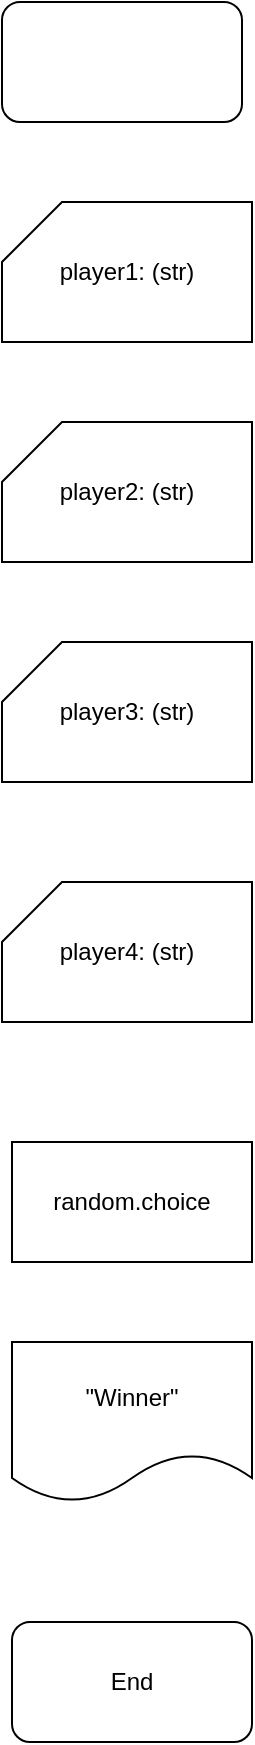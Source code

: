 <mxfile version="24.7.8">
  <diagram name="Page-1" id="qRWC9vrn6axPGKA0l182">
    <mxGraphModel dx="818" dy="932" grid="1" gridSize="10" guides="1" tooltips="1" connect="1" arrows="1" fold="1" page="1" pageScale="1" pageWidth="850" pageHeight="1100" math="0" shadow="0">
      <root>
        <mxCell id="0" />
        <mxCell id="1" parent="0" />
        <mxCell id="5-eORBrdmhPXeYzHDrgM-1" value="" style="rounded=1;whiteSpace=wrap;html=1;" vertex="1" parent="1">
          <mxGeometry x="365" y="30" width="120" height="60" as="geometry" />
        </mxCell>
        <mxCell id="5-eORBrdmhPXeYzHDrgM-2" value="player1: (str)" style="shape=card;whiteSpace=wrap;html=1;" vertex="1" parent="1">
          <mxGeometry x="365" y="130" width="125" height="70" as="geometry" />
        </mxCell>
        <mxCell id="5-eORBrdmhPXeYzHDrgM-3" value="player2: (str)" style="shape=card;whiteSpace=wrap;html=1;" vertex="1" parent="1">
          <mxGeometry x="365" y="240" width="125" height="70" as="geometry" />
        </mxCell>
        <mxCell id="5-eORBrdmhPXeYzHDrgM-4" value="player3: (str)" style="shape=card;whiteSpace=wrap;html=1;" vertex="1" parent="1">
          <mxGeometry x="365" y="350" width="125" height="70" as="geometry" />
        </mxCell>
        <mxCell id="5-eORBrdmhPXeYzHDrgM-5" value="player4: (str)" style="shape=card;whiteSpace=wrap;html=1;" vertex="1" parent="1">
          <mxGeometry x="365" y="470" width="125" height="70" as="geometry" />
        </mxCell>
        <mxCell id="5-eORBrdmhPXeYzHDrgM-6" value="random.choice" style="rounded=0;whiteSpace=wrap;html=1;" vertex="1" parent="1">
          <mxGeometry x="370" y="600" width="120" height="60" as="geometry" />
        </mxCell>
        <mxCell id="5-eORBrdmhPXeYzHDrgM-7" value="&quot;Winner&quot;" style="shape=document;whiteSpace=wrap;html=1;boundedLbl=1;" vertex="1" parent="1">
          <mxGeometry x="370" y="700" width="120" height="80" as="geometry" />
        </mxCell>
        <mxCell id="5-eORBrdmhPXeYzHDrgM-8" value="End" style="rounded=1;whiteSpace=wrap;html=1;" vertex="1" parent="1">
          <mxGeometry x="370" y="840" width="120" height="60" as="geometry" />
        </mxCell>
      </root>
    </mxGraphModel>
  </diagram>
</mxfile>
